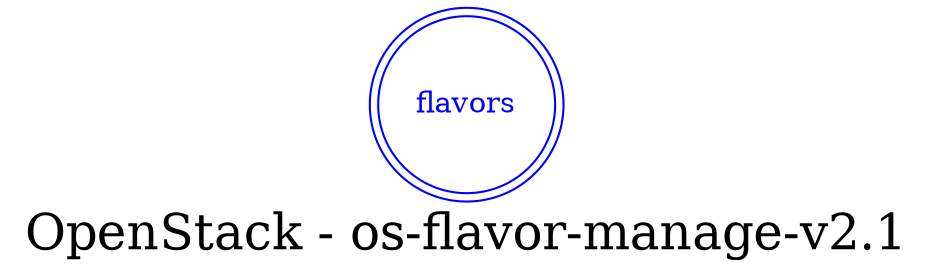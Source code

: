 digraph LexiconGraph {
graph[label="OpenStack - os-flavor-manage-v2.1", fontsize=24]
splines=true
"flavors" [color=blue, fontcolor=blue, shape=doublecircle]
}

